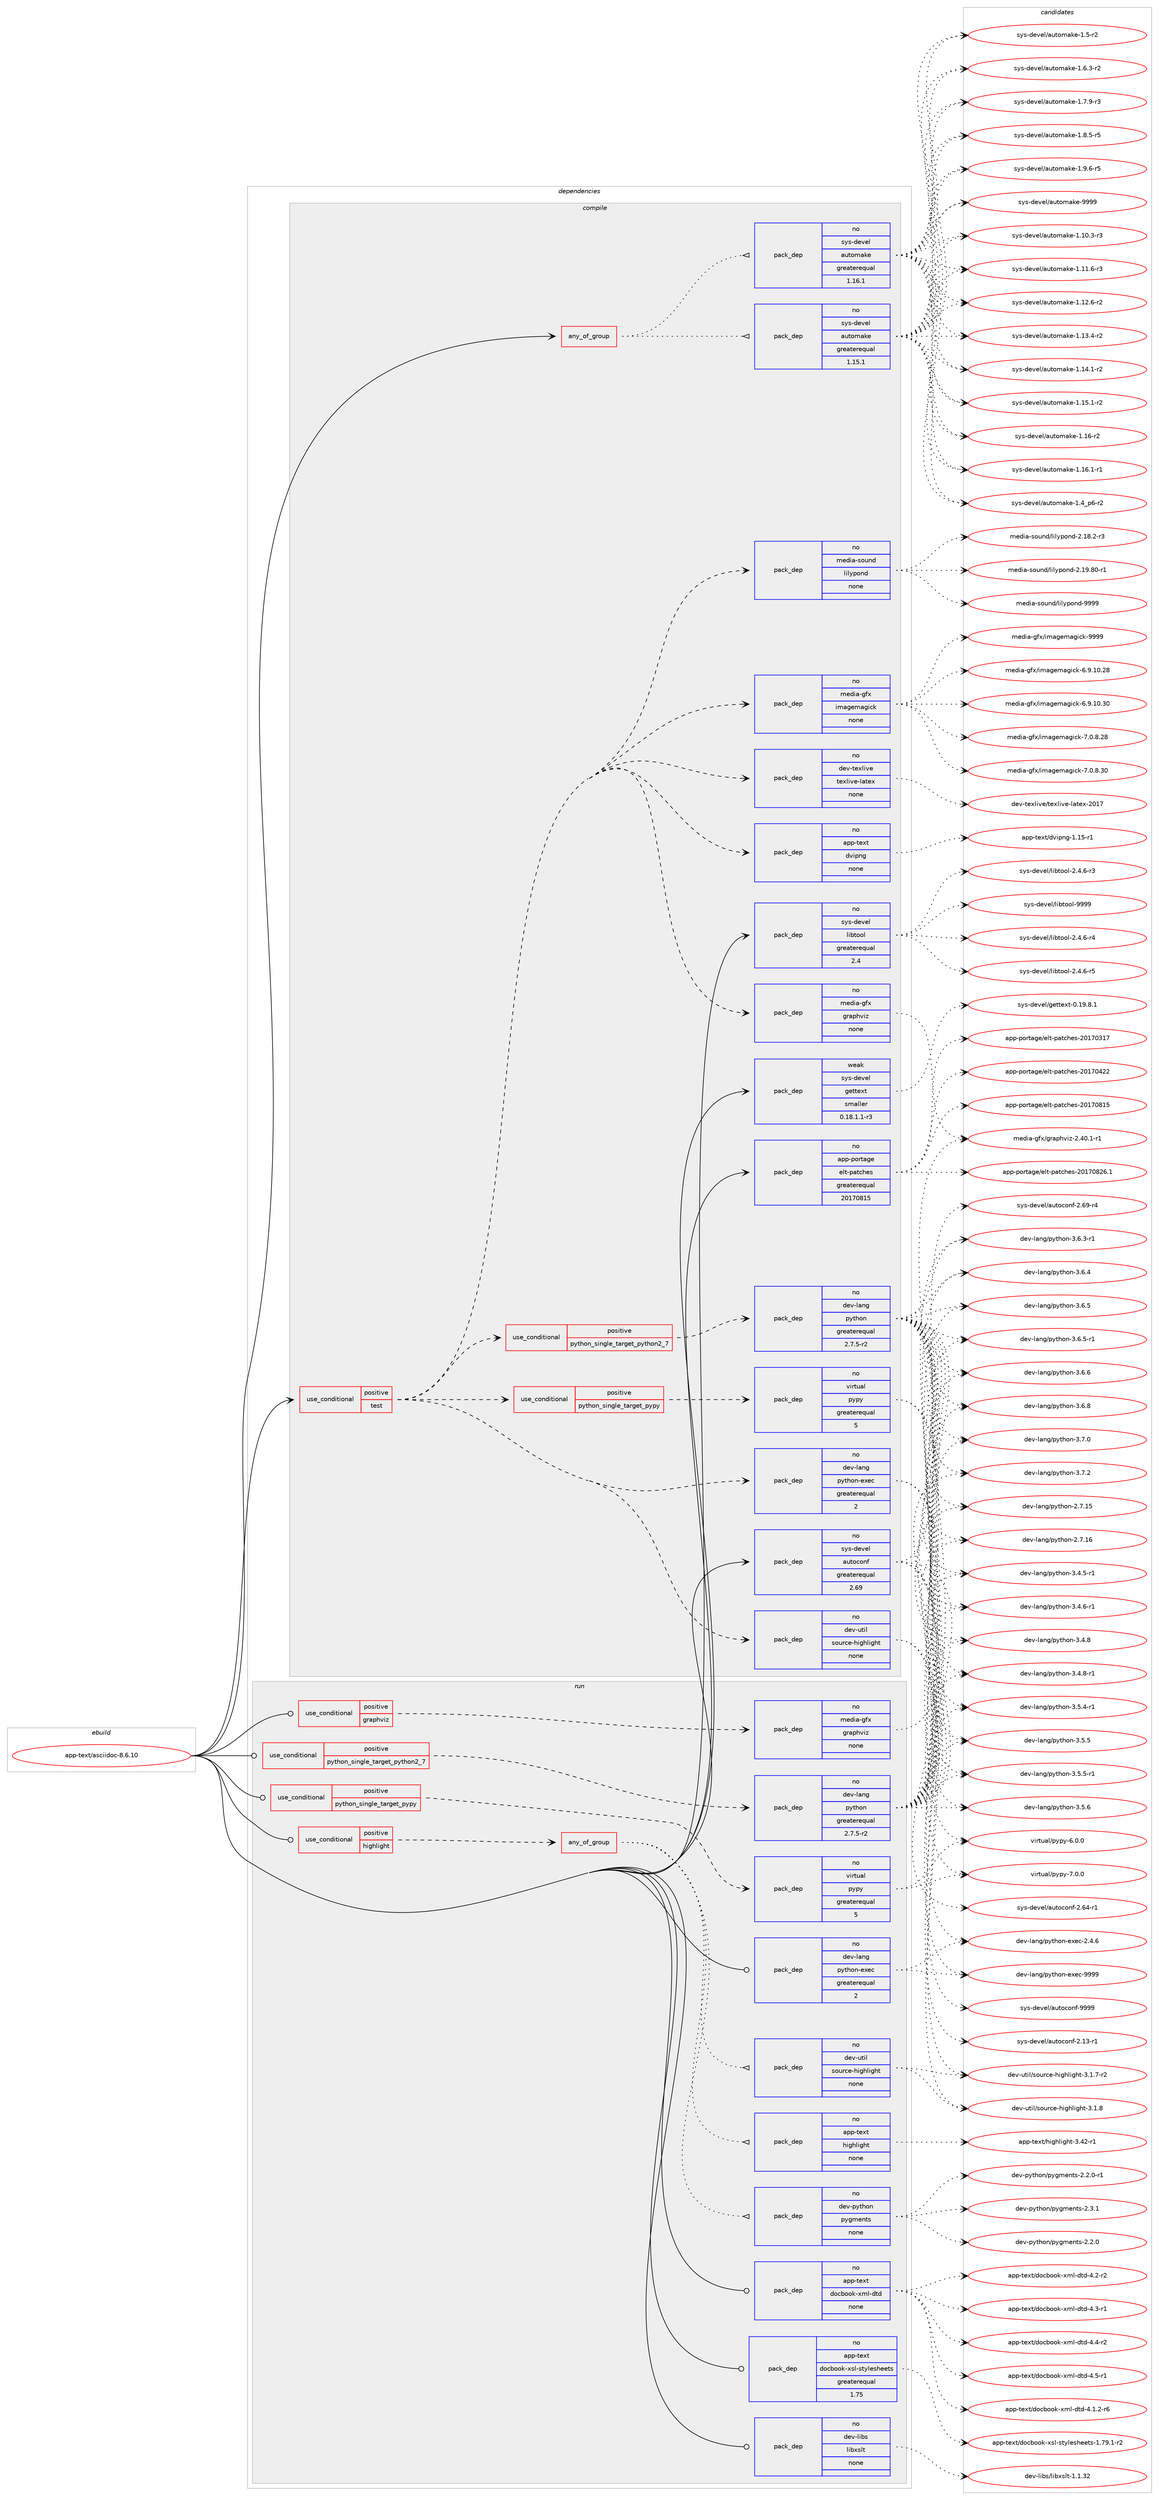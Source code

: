 digraph prolog {

# *************
# Graph options
# *************

newrank=true;
concentrate=true;
compound=true;
graph [rankdir=LR,fontname=Helvetica,fontsize=10,ranksep=1.5];#, ranksep=2.5, nodesep=0.2];
edge  [arrowhead=vee];
node  [fontname=Helvetica,fontsize=10];

# **********
# The ebuild
# **********

subgraph cluster_leftcol {
color=gray;
rank=same;
label=<<i>ebuild</i>>;
id [label="app-text/asciidoc-8.6.10", color=red, width=4, href="../app-text/asciidoc-8.6.10.svg"];
}

# ****************
# The dependencies
# ****************

subgraph cluster_midcol {
color=gray;
label=<<i>dependencies</i>>;
subgraph cluster_compile {
fillcolor="#eeeeee";
style=filled;
label=<<i>compile</i>>;
subgraph any19899 {
dependency1307759 [label=<<TABLE BORDER="0" CELLBORDER="1" CELLSPACING="0" CELLPADDING="4"><TR><TD CELLPADDING="10">any_of_group</TD></TR></TABLE>>, shape=none, color=red];subgraph pack931980 {
dependency1307760 [label=<<TABLE BORDER="0" CELLBORDER="1" CELLSPACING="0" CELLPADDING="4" WIDTH="220"><TR><TD ROWSPAN="6" CELLPADDING="30">pack_dep</TD></TR><TR><TD WIDTH="110">no</TD></TR><TR><TD>sys-devel</TD></TR><TR><TD>automake</TD></TR><TR><TD>greaterequal</TD></TR><TR><TD>1.16.1</TD></TR></TABLE>>, shape=none, color=blue];
}
dependency1307759:e -> dependency1307760:w [weight=20,style="dotted",arrowhead="oinv"];
subgraph pack931981 {
dependency1307761 [label=<<TABLE BORDER="0" CELLBORDER="1" CELLSPACING="0" CELLPADDING="4" WIDTH="220"><TR><TD ROWSPAN="6" CELLPADDING="30">pack_dep</TD></TR><TR><TD WIDTH="110">no</TD></TR><TR><TD>sys-devel</TD></TR><TR><TD>automake</TD></TR><TR><TD>greaterequal</TD></TR><TR><TD>1.15.1</TD></TR></TABLE>>, shape=none, color=blue];
}
dependency1307759:e -> dependency1307761:w [weight=20,style="dotted",arrowhead="oinv"];
}
id:e -> dependency1307759:w [weight=20,style="solid",arrowhead="vee"];
subgraph cond355334 {
dependency1307762 [label=<<TABLE BORDER="0" CELLBORDER="1" CELLSPACING="0" CELLPADDING="4"><TR><TD ROWSPAN="3" CELLPADDING="10">use_conditional</TD></TR><TR><TD>positive</TD></TR><TR><TD>test</TD></TR></TABLE>>, shape=none, color=red];
subgraph pack931982 {
dependency1307763 [label=<<TABLE BORDER="0" CELLBORDER="1" CELLSPACING="0" CELLPADDING="4" WIDTH="220"><TR><TD ROWSPAN="6" CELLPADDING="30">pack_dep</TD></TR><TR><TD WIDTH="110">no</TD></TR><TR><TD>app-text</TD></TR><TR><TD>dvipng</TD></TR><TR><TD>none</TD></TR><TR><TD></TD></TR></TABLE>>, shape=none, color=blue];
}
dependency1307762:e -> dependency1307763:w [weight=20,style="dashed",arrowhead="vee"];
subgraph pack931983 {
dependency1307764 [label=<<TABLE BORDER="0" CELLBORDER="1" CELLSPACING="0" CELLPADDING="4" WIDTH="220"><TR><TD ROWSPAN="6" CELLPADDING="30">pack_dep</TD></TR><TR><TD WIDTH="110">no</TD></TR><TR><TD>dev-texlive</TD></TR><TR><TD>texlive-latex</TD></TR><TR><TD>none</TD></TR><TR><TD></TD></TR></TABLE>>, shape=none, color=blue];
}
dependency1307762:e -> dependency1307764:w [weight=20,style="dashed",arrowhead="vee"];
subgraph pack931984 {
dependency1307765 [label=<<TABLE BORDER="0" CELLBORDER="1" CELLSPACING="0" CELLPADDING="4" WIDTH="220"><TR><TD ROWSPAN="6" CELLPADDING="30">pack_dep</TD></TR><TR><TD WIDTH="110">no</TD></TR><TR><TD>dev-util</TD></TR><TR><TD>source-highlight</TD></TR><TR><TD>none</TD></TR><TR><TD></TD></TR></TABLE>>, shape=none, color=blue];
}
dependency1307762:e -> dependency1307765:w [weight=20,style="dashed",arrowhead="vee"];
subgraph pack931985 {
dependency1307766 [label=<<TABLE BORDER="0" CELLBORDER="1" CELLSPACING="0" CELLPADDING="4" WIDTH="220"><TR><TD ROWSPAN="6" CELLPADDING="30">pack_dep</TD></TR><TR><TD WIDTH="110">no</TD></TR><TR><TD>media-gfx</TD></TR><TR><TD>graphviz</TD></TR><TR><TD>none</TD></TR><TR><TD></TD></TR></TABLE>>, shape=none, color=blue];
}
dependency1307762:e -> dependency1307766:w [weight=20,style="dashed",arrowhead="vee"];
subgraph pack931986 {
dependency1307767 [label=<<TABLE BORDER="0" CELLBORDER="1" CELLSPACING="0" CELLPADDING="4" WIDTH="220"><TR><TD ROWSPAN="6" CELLPADDING="30">pack_dep</TD></TR><TR><TD WIDTH="110">no</TD></TR><TR><TD>media-gfx</TD></TR><TR><TD>imagemagick</TD></TR><TR><TD>none</TD></TR><TR><TD></TD></TR></TABLE>>, shape=none, color=blue];
}
dependency1307762:e -> dependency1307767:w [weight=20,style="dashed",arrowhead="vee"];
subgraph pack931987 {
dependency1307768 [label=<<TABLE BORDER="0" CELLBORDER="1" CELLSPACING="0" CELLPADDING="4" WIDTH="220"><TR><TD ROWSPAN="6" CELLPADDING="30">pack_dep</TD></TR><TR><TD WIDTH="110">no</TD></TR><TR><TD>media-sound</TD></TR><TR><TD>lilypond</TD></TR><TR><TD>none</TD></TR><TR><TD></TD></TR></TABLE>>, shape=none, color=blue];
}
dependency1307762:e -> dependency1307768:w [weight=20,style="dashed",arrowhead="vee"];
subgraph cond355335 {
dependency1307769 [label=<<TABLE BORDER="0" CELLBORDER="1" CELLSPACING="0" CELLPADDING="4"><TR><TD ROWSPAN="3" CELLPADDING="10">use_conditional</TD></TR><TR><TD>positive</TD></TR><TR><TD>python_single_target_pypy</TD></TR></TABLE>>, shape=none, color=red];
subgraph pack931988 {
dependency1307770 [label=<<TABLE BORDER="0" CELLBORDER="1" CELLSPACING="0" CELLPADDING="4" WIDTH="220"><TR><TD ROWSPAN="6" CELLPADDING="30">pack_dep</TD></TR><TR><TD WIDTH="110">no</TD></TR><TR><TD>virtual</TD></TR><TR><TD>pypy</TD></TR><TR><TD>greaterequal</TD></TR><TR><TD>5</TD></TR></TABLE>>, shape=none, color=blue];
}
dependency1307769:e -> dependency1307770:w [weight=20,style="dashed",arrowhead="vee"];
}
dependency1307762:e -> dependency1307769:w [weight=20,style="dashed",arrowhead="vee"];
subgraph cond355336 {
dependency1307771 [label=<<TABLE BORDER="0" CELLBORDER="1" CELLSPACING="0" CELLPADDING="4"><TR><TD ROWSPAN="3" CELLPADDING="10">use_conditional</TD></TR><TR><TD>positive</TD></TR><TR><TD>python_single_target_python2_7</TD></TR></TABLE>>, shape=none, color=red];
subgraph pack931989 {
dependency1307772 [label=<<TABLE BORDER="0" CELLBORDER="1" CELLSPACING="0" CELLPADDING="4" WIDTH="220"><TR><TD ROWSPAN="6" CELLPADDING="30">pack_dep</TD></TR><TR><TD WIDTH="110">no</TD></TR><TR><TD>dev-lang</TD></TR><TR><TD>python</TD></TR><TR><TD>greaterequal</TD></TR><TR><TD>2.7.5-r2</TD></TR></TABLE>>, shape=none, color=blue];
}
dependency1307771:e -> dependency1307772:w [weight=20,style="dashed",arrowhead="vee"];
}
dependency1307762:e -> dependency1307771:w [weight=20,style="dashed",arrowhead="vee"];
subgraph pack931990 {
dependency1307773 [label=<<TABLE BORDER="0" CELLBORDER="1" CELLSPACING="0" CELLPADDING="4" WIDTH="220"><TR><TD ROWSPAN="6" CELLPADDING="30">pack_dep</TD></TR><TR><TD WIDTH="110">no</TD></TR><TR><TD>dev-lang</TD></TR><TR><TD>python-exec</TD></TR><TR><TD>greaterequal</TD></TR><TR><TD>2</TD></TR></TABLE>>, shape=none, color=blue];
}
dependency1307762:e -> dependency1307773:w [weight=20,style="dashed",arrowhead="vee"];
}
id:e -> dependency1307762:w [weight=20,style="solid",arrowhead="vee"];
subgraph pack931991 {
dependency1307774 [label=<<TABLE BORDER="0" CELLBORDER="1" CELLSPACING="0" CELLPADDING="4" WIDTH="220"><TR><TD ROWSPAN="6" CELLPADDING="30">pack_dep</TD></TR><TR><TD WIDTH="110">no</TD></TR><TR><TD>app-portage</TD></TR><TR><TD>elt-patches</TD></TR><TR><TD>greaterequal</TD></TR><TR><TD>20170815</TD></TR></TABLE>>, shape=none, color=blue];
}
id:e -> dependency1307774:w [weight=20,style="solid",arrowhead="vee"];
subgraph pack931992 {
dependency1307775 [label=<<TABLE BORDER="0" CELLBORDER="1" CELLSPACING="0" CELLPADDING="4" WIDTH="220"><TR><TD ROWSPAN="6" CELLPADDING="30">pack_dep</TD></TR><TR><TD WIDTH="110">no</TD></TR><TR><TD>sys-devel</TD></TR><TR><TD>autoconf</TD></TR><TR><TD>greaterequal</TD></TR><TR><TD>2.69</TD></TR></TABLE>>, shape=none, color=blue];
}
id:e -> dependency1307775:w [weight=20,style="solid",arrowhead="vee"];
subgraph pack931993 {
dependency1307776 [label=<<TABLE BORDER="0" CELLBORDER="1" CELLSPACING="0" CELLPADDING="4" WIDTH="220"><TR><TD ROWSPAN="6" CELLPADDING="30">pack_dep</TD></TR><TR><TD WIDTH="110">no</TD></TR><TR><TD>sys-devel</TD></TR><TR><TD>libtool</TD></TR><TR><TD>greaterequal</TD></TR><TR><TD>2.4</TD></TR></TABLE>>, shape=none, color=blue];
}
id:e -> dependency1307776:w [weight=20,style="solid",arrowhead="vee"];
subgraph pack931994 {
dependency1307777 [label=<<TABLE BORDER="0" CELLBORDER="1" CELLSPACING="0" CELLPADDING="4" WIDTH="220"><TR><TD ROWSPAN="6" CELLPADDING="30">pack_dep</TD></TR><TR><TD WIDTH="110">weak</TD></TR><TR><TD>sys-devel</TD></TR><TR><TD>gettext</TD></TR><TR><TD>smaller</TD></TR><TR><TD>0.18.1.1-r3</TD></TR></TABLE>>, shape=none, color=blue];
}
id:e -> dependency1307777:w [weight=20,style="solid",arrowhead="vee"];
}
subgraph cluster_compileandrun {
fillcolor="#eeeeee";
style=filled;
label=<<i>compile and run</i>>;
}
subgraph cluster_run {
fillcolor="#eeeeee";
style=filled;
label=<<i>run</i>>;
subgraph cond355337 {
dependency1307778 [label=<<TABLE BORDER="0" CELLBORDER="1" CELLSPACING="0" CELLPADDING="4"><TR><TD ROWSPAN="3" CELLPADDING="10">use_conditional</TD></TR><TR><TD>positive</TD></TR><TR><TD>graphviz</TD></TR></TABLE>>, shape=none, color=red];
subgraph pack931995 {
dependency1307779 [label=<<TABLE BORDER="0" CELLBORDER="1" CELLSPACING="0" CELLPADDING="4" WIDTH="220"><TR><TD ROWSPAN="6" CELLPADDING="30">pack_dep</TD></TR><TR><TD WIDTH="110">no</TD></TR><TR><TD>media-gfx</TD></TR><TR><TD>graphviz</TD></TR><TR><TD>none</TD></TR><TR><TD></TD></TR></TABLE>>, shape=none, color=blue];
}
dependency1307778:e -> dependency1307779:w [weight=20,style="dashed",arrowhead="vee"];
}
id:e -> dependency1307778:w [weight=20,style="solid",arrowhead="odot"];
subgraph cond355338 {
dependency1307780 [label=<<TABLE BORDER="0" CELLBORDER="1" CELLSPACING="0" CELLPADDING="4"><TR><TD ROWSPAN="3" CELLPADDING="10">use_conditional</TD></TR><TR><TD>positive</TD></TR><TR><TD>highlight</TD></TR></TABLE>>, shape=none, color=red];
subgraph any19900 {
dependency1307781 [label=<<TABLE BORDER="0" CELLBORDER="1" CELLSPACING="0" CELLPADDING="4"><TR><TD CELLPADDING="10">any_of_group</TD></TR></TABLE>>, shape=none, color=red];subgraph pack931996 {
dependency1307782 [label=<<TABLE BORDER="0" CELLBORDER="1" CELLSPACING="0" CELLPADDING="4" WIDTH="220"><TR><TD ROWSPAN="6" CELLPADDING="30">pack_dep</TD></TR><TR><TD WIDTH="110">no</TD></TR><TR><TD>dev-util</TD></TR><TR><TD>source-highlight</TD></TR><TR><TD>none</TD></TR><TR><TD></TD></TR></TABLE>>, shape=none, color=blue];
}
dependency1307781:e -> dependency1307782:w [weight=20,style="dotted",arrowhead="oinv"];
subgraph pack931997 {
dependency1307783 [label=<<TABLE BORDER="0" CELLBORDER="1" CELLSPACING="0" CELLPADDING="4" WIDTH="220"><TR><TD ROWSPAN="6" CELLPADDING="30">pack_dep</TD></TR><TR><TD WIDTH="110">no</TD></TR><TR><TD>dev-python</TD></TR><TR><TD>pygments</TD></TR><TR><TD>none</TD></TR><TR><TD></TD></TR></TABLE>>, shape=none, color=blue];
}
dependency1307781:e -> dependency1307783:w [weight=20,style="dotted",arrowhead="oinv"];
subgraph pack931998 {
dependency1307784 [label=<<TABLE BORDER="0" CELLBORDER="1" CELLSPACING="0" CELLPADDING="4" WIDTH="220"><TR><TD ROWSPAN="6" CELLPADDING="30">pack_dep</TD></TR><TR><TD WIDTH="110">no</TD></TR><TR><TD>app-text</TD></TR><TR><TD>highlight</TD></TR><TR><TD>none</TD></TR><TR><TD></TD></TR></TABLE>>, shape=none, color=blue];
}
dependency1307781:e -> dependency1307784:w [weight=20,style="dotted",arrowhead="oinv"];
}
dependency1307780:e -> dependency1307781:w [weight=20,style="dashed",arrowhead="vee"];
}
id:e -> dependency1307780:w [weight=20,style="solid",arrowhead="odot"];
subgraph cond355339 {
dependency1307785 [label=<<TABLE BORDER="0" CELLBORDER="1" CELLSPACING="0" CELLPADDING="4"><TR><TD ROWSPAN="3" CELLPADDING="10">use_conditional</TD></TR><TR><TD>positive</TD></TR><TR><TD>python_single_target_pypy</TD></TR></TABLE>>, shape=none, color=red];
subgraph pack931999 {
dependency1307786 [label=<<TABLE BORDER="0" CELLBORDER="1" CELLSPACING="0" CELLPADDING="4" WIDTH="220"><TR><TD ROWSPAN="6" CELLPADDING="30">pack_dep</TD></TR><TR><TD WIDTH="110">no</TD></TR><TR><TD>virtual</TD></TR><TR><TD>pypy</TD></TR><TR><TD>greaterequal</TD></TR><TR><TD>5</TD></TR></TABLE>>, shape=none, color=blue];
}
dependency1307785:e -> dependency1307786:w [weight=20,style="dashed",arrowhead="vee"];
}
id:e -> dependency1307785:w [weight=20,style="solid",arrowhead="odot"];
subgraph cond355340 {
dependency1307787 [label=<<TABLE BORDER="0" CELLBORDER="1" CELLSPACING="0" CELLPADDING="4"><TR><TD ROWSPAN="3" CELLPADDING="10">use_conditional</TD></TR><TR><TD>positive</TD></TR><TR><TD>python_single_target_python2_7</TD></TR></TABLE>>, shape=none, color=red];
subgraph pack932000 {
dependency1307788 [label=<<TABLE BORDER="0" CELLBORDER="1" CELLSPACING="0" CELLPADDING="4" WIDTH="220"><TR><TD ROWSPAN="6" CELLPADDING="30">pack_dep</TD></TR><TR><TD WIDTH="110">no</TD></TR><TR><TD>dev-lang</TD></TR><TR><TD>python</TD></TR><TR><TD>greaterequal</TD></TR><TR><TD>2.7.5-r2</TD></TR></TABLE>>, shape=none, color=blue];
}
dependency1307787:e -> dependency1307788:w [weight=20,style="dashed",arrowhead="vee"];
}
id:e -> dependency1307787:w [weight=20,style="solid",arrowhead="odot"];
subgraph pack932001 {
dependency1307789 [label=<<TABLE BORDER="0" CELLBORDER="1" CELLSPACING="0" CELLPADDING="4" WIDTH="220"><TR><TD ROWSPAN="6" CELLPADDING="30">pack_dep</TD></TR><TR><TD WIDTH="110">no</TD></TR><TR><TD>app-text</TD></TR><TR><TD>docbook-xml-dtd</TD></TR><TR><TD>none</TD></TR><TR><TD></TD></TR></TABLE>>, shape=none, color=blue];
}
id:e -> dependency1307789:w [weight=20,style="solid",arrowhead="odot"];
subgraph pack932002 {
dependency1307790 [label=<<TABLE BORDER="0" CELLBORDER="1" CELLSPACING="0" CELLPADDING="4" WIDTH="220"><TR><TD ROWSPAN="6" CELLPADDING="30">pack_dep</TD></TR><TR><TD WIDTH="110">no</TD></TR><TR><TD>app-text</TD></TR><TR><TD>docbook-xsl-stylesheets</TD></TR><TR><TD>greaterequal</TD></TR><TR><TD>1.75</TD></TR></TABLE>>, shape=none, color=blue];
}
id:e -> dependency1307790:w [weight=20,style="solid",arrowhead="odot"];
subgraph pack932003 {
dependency1307791 [label=<<TABLE BORDER="0" CELLBORDER="1" CELLSPACING="0" CELLPADDING="4" WIDTH="220"><TR><TD ROWSPAN="6" CELLPADDING="30">pack_dep</TD></TR><TR><TD WIDTH="110">no</TD></TR><TR><TD>dev-lang</TD></TR><TR><TD>python-exec</TD></TR><TR><TD>greaterequal</TD></TR><TR><TD>2</TD></TR></TABLE>>, shape=none, color=blue];
}
id:e -> dependency1307791:w [weight=20,style="solid",arrowhead="odot"];
subgraph pack932004 {
dependency1307792 [label=<<TABLE BORDER="0" CELLBORDER="1" CELLSPACING="0" CELLPADDING="4" WIDTH="220"><TR><TD ROWSPAN="6" CELLPADDING="30">pack_dep</TD></TR><TR><TD WIDTH="110">no</TD></TR><TR><TD>dev-libs</TD></TR><TR><TD>libxslt</TD></TR><TR><TD>none</TD></TR><TR><TD></TD></TR></TABLE>>, shape=none, color=blue];
}
id:e -> dependency1307792:w [weight=20,style="solid",arrowhead="odot"];
}
}

# **************
# The candidates
# **************

subgraph cluster_choices {
rank=same;
color=gray;
label=<<i>candidates</i>>;

subgraph choice931980 {
color=black;
nodesep=1;
choice11512111545100101118101108479711711611110997107101454946494846514511451 [label="sys-devel/automake-1.10.3-r3", color=red, width=4,href="../sys-devel/automake-1.10.3-r3.svg"];
choice11512111545100101118101108479711711611110997107101454946494946544511451 [label="sys-devel/automake-1.11.6-r3", color=red, width=4,href="../sys-devel/automake-1.11.6-r3.svg"];
choice11512111545100101118101108479711711611110997107101454946495046544511450 [label="sys-devel/automake-1.12.6-r2", color=red, width=4,href="../sys-devel/automake-1.12.6-r2.svg"];
choice11512111545100101118101108479711711611110997107101454946495146524511450 [label="sys-devel/automake-1.13.4-r2", color=red, width=4,href="../sys-devel/automake-1.13.4-r2.svg"];
choice11512111545100101118101108479711711611110997107101454946495246494511450 [label="sys-devel/automake-1.14.1-r2", color=red, width=4,href="../sys-devel/automake-1.14.1-r2.svg"];
choice11512111545100101118101108479711711611110997107101454946495346494511450 [label="sys-devel/automake-1.15.1-r2", color=red, width=4,href="../sys-devel/automake-1.15.1-r2.svg"];
choice1151211154510010111810110847971171161111099710710145494649544511450 [label="sys-devel/automake-1.16-r2", color=red, width=4,href="../sys-devel/automake-1.16-r2.svg"];
choice11512111545100101118101108479711711611110997107101454946495446494511449 [label="sys-devel/automake-1.16.1-r1", color=red, width=4,href="../sys-devel/automake-1.16.1-r1.svg"];
choice115121115451001011181011084797117116111109971071014549465295112544511450 [label="sys-devel/automake-1.4_p6-r2", color=red, width=4,href="../sys-devel/automake-1.4_p6-r2.svg"];
choice11512111545100101118101108479711711611110997107101454946534511450 [label="sys-devel/automake-1.5-r2", color=red, width=4,href="../sys-devel/automake-1.5-r2.svg"];
choice115121115451001011181011084797117116111109971071014549465446514511450 [label="sys-devel/automake-1.6.3-r2", color=red, width=4,href="../sys-devel/automake-1.6.3-r2.svg"];
choice115121115451001011181011084797117116111109971071014549465546574511451 [label="sys-devel/automake-1.7.9-r3", color=red, width=4,href="../sys-devel/automake-1.7.9-r3.svg"];
choice115121115451001011181011084797117116111109971071014549465646534511453 [label="sys-devel/automake-1.8.5-r5", color=red, width=4,href="../sys-devel/automake-1.8.5-r5.svg"];
choice115121115451001011181011084797117116111109971071014549465746544511453 [label="sys-devel/automake-1.9.6-r5", color=red, width=4,href="../sys-devel/automake-1.9.6-r5.svg"];
choice115121115451001011181011084797117116111109971071014557575757 [label="sys-devel/automake-9999", color=red, width=4,href="../sys-devel/automake-9999.svg"];
dependency1307760:e -> choice11512111545100101118101108479711711611110997107101454946494846514511451:w [style=dotted,weight="100"];
dependency1307760:e -> choice11512111545100101118101108479711711611110997107101454946494946544511451:w [style=dotted,weight="100"];
dependency1307760:e -> choice11512111545100101118101108479711711611110997107101454946495046544511450:w [style=dotted,weight="100"];
dependency1307760:e -> choice11512111545100101118101108479711711611110997107101454946495146524511450:w [style=dotted,weight="100"];
dependency1307760:e -> choice11512111545100101118101108479711711611110997107101454946495246494511450:w [style=dotted,weight="100"];
dependency1307760:e -> choice11512111545100101118101108479711711611110997107101454946495346494511450:w [style=dotted,weight="100"];
dependency1307760:e -> choice1151211154510010111810110847971171161111099710710145494649544511450:w [style=dotted,weight="100"];
dependency1307760:e -> choice11512111545100101118101108479711711611110997107101454946495446494511449:w [style=dotted,weight="100"];
dependency1307760:e -> choice115121115451001011181011084797117116111109971071014549465295112544511450:w [style=dotted,weight="100"];
dependency1307760:e -> choice11512111545100101118101108479711711611110997107101454946534511450:w [style=dotted,weight="100"];
dependency1307760:e -> choice115121115451001011181011084797117116111109971071014549465446514511450:w [style=dotted,weight="100"];
dependency1307760:e -> choice115121115451001011181011084797117116111109971071014549465546574511451:w [style=dotted,weight="100"];
dependency1307760:e -> choice115121115451001011181011084797117116111109971071014549465646534511453:w [style=dotted,weight="100"];
dependency1307760:e -> choice115121115451001011181011084797117116111109971071014549465746544511453:w [style=dotted,weight="100"];
dependency1307760:e -> choice115121115451001011181011084797117116111109971071014557575757:w [style=dotted,weight="100"];
}
subgraph choice931981 {
color=black;
nodesep=1;
choice11512111545100101118101108479711711611110997107101454946494846514511451 [label="sys-devel/automake-1.10.3-r3", color=red, width=4,href="../sys-devel/automake-1.10.3-r3.svg"];
choice11512111545100101118101108479711711611110997107101454946494946544511451 [label="sys-devel/automake-1.11.6-r3", color=red, width=4,href="../sys-devel/automake-1.11.6-r3.svg"];
choice11512111545100101118101108479711711611110997107101454946495046544511450 [label="sys-devel/automake-1.12.6-r2", color=red, width=4,href="../sys-devel/automake-1.12.6-r2.svg"];
choice11512111545100101118101108479711711611110997107101454946495146524511450 [label="sys-devel/automake-1.13.4-r2", color=red, width=4,href="../sys-devel/automake-1.13.4-r2.svg"];
choice11512111545100101118101108479711711611110997107101454946495246494511450 [label="sys-devel/automake-1.14.1-r2", color=red, width=4,href="../sys-devel/automake-1.14.1-r2.svg"];
choice11512111545100101118101108479711711611110997107101454946495346494511450 [label="sys-devel/automake-1.15.1-r2", color=red, width=4,href="../sys-devel/automake-1.15.1-r2.svg"];
choice1151211154510010111810110847971171161111099710710145494649544511450 [label="sys-devel/automake-1.16-r2", color=red, width=4,href="../sys-devel/automake-1.16-r2.svg"];
choice11512111545100101118101108479711711611110997107101454946495446494511449 [label="sys-devel/automake-1.16.1-r1", color=red, width=4,href="../sys-devel/automake-1.16.1-r1.svg"];
choice115121115451001011181011084797117116111109971071014549465295112544511450 [label="sys-devel/automake-1.4_p6-r2", color=red, width=4,href="../sys-devel/automake-1.4_p6-r2.svg"];
choice11512111545100101118101108479711711611110997107101454946534511450 [label="sys-devel/automake-1.5-r2", color=red, width=4,href="../sys-devel/automake-1.5-r2.svg"];
choice115121115451001011181011084797117116111109971071014549465446514511450 [label="sys-devel/automake-1.6.3-r2", color=red, width=4,href="../sys-devel/automake-1.6.3-r2.svg"];
choice115121115451001011181011084797117116111109971071014549465546574511451 [label="sys-devel/automake-1.7.9-r3", color=red, width=4,href="../sys-devel/automake-1.7.9-r3.svg"];
choice115121115451001011181011084797117116111109971071014549465646534511453 [label="sys-devel/automake-1.8.5-r5", color=red, width=4,href="../sys-devel/automake-1.8.5-r5.svg"];
choice115121115451001011181011084797117116111109971071014549465746544511453 [label="sys-devel/automake-1.9.6-r5", color=red, width=4,href="../sys-devel/automake-1.9.6-r5.svg"];
choice115121115451001011181011084797117116111109971071014557575757 [label="sys-devel/automake-9999", color=red, width=4,href="../sys-devel/automake-9999.svg"];
dependency1307761:e -> choice11512111545100101118101108479711711611110997107101454946494846514511451:w [style=dotted,weight="100"];
dependency1307761:e -> choice11512111545100101118101108479711711611110997107101454946494946544511451:w [style=dotted,weight="100"];
dependency1307761:e -> choice11512111545100101118101108479711711611110997107101454946495046544511450:w [style=dotted,weight="100"];
dependency1307761:e -> choice11512111545100101118101108479711711611110997107101454946495146524511450:w [style=dotted,weight="100"];
dependency1307761:e -> choice11512111545100101118101108479711711611110997107101454946495246494511450:w [style=dotted,weight="100"];
dependency1307761:e -> choice11512111545100101118101108479711711611110997107101454946495346494511450:w [style=dotted,weight="100"];
dependency1307761:e -> choice1151211154510010111810110847971171161111099710710145494649544511450:w [style=dotted,weight="100"];
dependency1307761:e -> choice11512111545100101118101108479711711611110997107101454946495446494511449:w [style=dotted,weight="100"];
dependency1307761:e -> choice115121115451001011181011084797117116111109971071014549465295112544511450:w [style=dotted,weight="100"];
dependency1307761:e -> choice11512111545100101118101108479711711611110997107101454946534511450:w [style=dotted,weight="100"];
dependency1307761:e -> choice115121115451001011181011084797117116111109971071014549465446514511450:w [style=dotted,weight="100"];
dependency1307761:e -> choice115121115451001011181011084797117116111109971071014549465546574511451:w [style=dotted,weight="100"];
dependency1307761:e -> choice115121115451001011181011084797117116111109971071014549465646534511453:w [style=dotted,weight="100"];
dependency1307761:e -> choice115121115451001011181011084797117116111109971071014549465746544511453:w [style=dotted,weight="100"];
dependency1307761:e -> choice115121115451001011181011084797117116111109971071014557575757:w [style=dotted,weight="100"];
}
subgraph choice931982 {
color=black;
nodesep=1;
choice97112112451161011201164710011810511211010345494649534511449 [label="app-text/dvipng-1.15-r1", color=red, width=4,href="../app-text/dvipng-1.15-r1.svg"];
dependency1307763:e -> choice97112112451161011201164710011810511211010345494649534511449:w [style=dotted,weight="100"];
}
subgraph choice931983 {
color=black;
nodesep=1;
choice100101118451161011201081051181014711610112010810511810145108971161011204550484955 [label="dev-texlive/texlive-latex-2017", color=red, width=4,href="../dev-texlive/texlive-latex-2017.svg"];
dependency1307764:e -> choice100101118451161011201081051181014711610112010810511810145108971161011204550484955:w [style=dotted,weight="100"];
}
subgraph choice931984 {
color=black;
nodesep=1;
choice100101118451171161051084711511111711499101451041051031041081051031041164551464946554511450 [label="dev-util/source-highlight-3.1.7-r2", color=red, width=4,href="../dev-util/source-highlight-3.1.7-r2.svg"];
choice10010111845117116105108471151111171149910145104105103104108105103104116455146494656 [label="dev-util/source-highlight-3.1.8", color=red, width=4,href="../dev-util/source-highlight-3.1.8.svg"];
dependency1307765:e -> choice100101118451171161051084711511111711499101451041051031041081051031041164551464946554511450:w [style=dotted,weight="100"];
dependency1307765:e -> choice10010111845117116105108471151111171149910145104105103104108105103104116455146494656:w [style=dotted,weight="100"];
}
subgraph choice931985 {
color=black;
nodesep=1;
choice10910110010597451031021204710311497112104118105122455046524846494511449 [label="media-gfx/graphviz-2.40.1-r1", color=red, width=4,href="../media-gfx/graphviz-2.40.1-r1.svg"];
dependency1307766:e -> choice10910110010597451031021204710311497112104118105122455046524846494511449:w [style=dotted,weight="100"];
}
subgraph choice931986 {
color=black;
nodesep=1;
choice10910110010597451031021204710510997103101109971031059910745544657464948465056 [label="media-gfx/imagemagick-6.9.10.28", color=red, width=4,href="../media-gfx/imagemagick-6.9.10.28.svg"];
choice10910110010597451031021204710510997103101109971031059910745544657464948465148 [label="media-gfx/imagemagick-6.9.10.30", color=red, width=4,href="../media-gfx/imagemagick-6.9.10.30.svg"];
choice109101100105974510310212047105109971031011099710310599107455546484656465056 [label="media-gfx/imagemagick-7.0.8.28", color=red, width=4,href="../media-gfx/imagemagick-7.0.8.28.svg"];
choice109101100105974510310212047105109971031011099710310599107455546484656465148 [label="media-gfx/imagemagick-7.0.8.30", color=red, width=4,href="../media-gfx/imagemagick-7.0.8.30.svg"];
choice1091011001059745103102120471051099710310110997103105991074557575757 [label="media-gfx/imagemagick-9999", color=red, width=4,href="../media-gfx/imagemagick-9999.svg"];
dependency1307767:e -> choice10910110010597451031021204710510997103101109971031059910745544657464948465056:w [style=dotted,weight="100"];
dependency1307767:e -> choice10910110010597451031021204710510997103101109971031059910745544657464948465148:w [style=dotted,weight="100"];
dependency1307767:e -> choice109101100105974510310212047105109971031011099710310599107455546484656465056:w [style=dotted,weight="100"];
dependency1307767:e -> choice109101100105974510310212047105109971031011099710310599107455546484656465148:w [style=dotted,weight="100"];
dependency1307767:e -> choice1091011001059745103102120471051099710310110997103105991074557575757:w [style=dotted,weight="100"];
}
subgraph choice931987 {
color=black;
nodesep=1;
choice109101100105974511511111711010047108105108121112111110100455046495646504511451 [label="media-sound/lilypond-2.18.2-r3", color=red, width=4,href="../media-sound/lilypond-2.18.2-r3.svg"];
choice10910110010597451151111171101004710810510812111211111010045504649574656484511449 [label="media-sound/lilypond-2.19.80-r1", color=red, width=4,href="../media-sound/lilypond-2.19.80-r1.svg"];
choice1091011001059745115111117110100471081051081211121111101004557575757 [label="media-sound/lilypond-9999", color=red, width=4,href="../media-sound/lilypond-9999.svg"];
dependency1307768:e -> choice109101100105974511511111711010047108105108121112111110100455046495646504511451:w [style=dotted,weight="100"];
dependency1307768:e -> choice10910110010597451151111171101004710810510812111211111010045504649574656484511449:w [style=dotted,weight="100"];
dependency1307768:e -> choice1091011001059745115111117110100471081051081211121111101004557575757:w [style=dotted,weight="100"];
}
subgraph choice931988 {
color=black;
nodesep=1;
choice1181051141161179710847112121112121455446484648 [label="virtual/pypy-6.0.0", color=red, width=4,href="../virtual/pypy-6.0.0.svg"];
choice1181051141161179710847112121112121455546484648 [label="virtual/pypy-7.0.0", color=red, width=4,href="../virtual/pypy-7.0.0.svg"];
dependency1307770:e -> choice1181051141161179710847112121112121455446484648:w [style=dotted,weight="100"];
dependency1307770:e -> choice1181051141161179710847112121112121455546484648:w [style=dotted,weight="100"];
}
subgraph choice931989 {
color=black;
nodesep=1;
choice10010111845108971101034711212111610411111045504655464953 [label="dev-lang/python-2.7.15", color=red, width=4,href="../dev-lang/python-2.7.15.svg"];
choice10010111845108971101034711212111610411111045504655464954 [label="dev-lang/python-2.7.16", color=red, width=4,href="../dev-lang/python-2.7.16.svg"];
choice1001011184510897110103471121211161041111104551465246534511449 [label="dev-lang/python-3.4.5-r1", color=red, width=4,href="../dev-lang/python-3.4.5-r1.svg"];
choice1001011184510897110103471121211161041111104551465246544511449 [label="dev-lang/python-3.4.6-r1", color=red, width=4,href="../dev-lang/python-3.4.6-r1.svg"];
choice100101118451089711010347112121116104111110455146524656 [label="dev-lang/python-3.4.8", color=red, width=4,href="../dev-lang/python-3.4.8.svg"];
choice1001011184510897110103471121211161041111104551465246564511449 [label="dev-lang/python-3.4.8-r1", color=red, width=4,href="../dev-lang/python-3.4.8-r1.svg"];
choice1001011184510897110103471121211161041111104551465346524511449 [label="dev-lang/python-3.5.4-r1", color=red, width=4,href="../dev-lang/python-3.5.4-r1.svg"];
choice100101118451089711010347112121116104111110455146534653 [label="dev-lang/python-3.5.5", color=red, width=4,href="../dev-lang/python-3.5.5.svg"];
choice1001011184510897110103471121211161041111104551465346534511449 [label="dev-lang/python-3.5.5-r1", color=red, width=4,href="../dev-lang/python-3.5.5-r1.svg"];
choice100101118451089711010347112121116104111110455146534654 [label="dev-lang/python-3.5.6", color=red, width=4,href="../dev-lang/python-3.5.6.svg"];
choice1001011184510897110103471121211161041111104551465446514511449 [label="dev-lang/python-3.6.3-r1", color=red, width=4,href="../dev-lang/python-3.6.3-r1.svg"];
choice100101118451089711010347112121116104111110455146544652 [label="dev-lang/python-3.6.4", color=red, width=4,href="../dev-lang/python-3.6.4.svg"];
choice100101118451089711010347112121116104111110455146544653 [label="dev-lang/python-3.6.5", color=red, width=4,href="../dev-lang/python-3.6.5.svg"];
choice1001011184510897110103471121211161041111104551465446534511449 [label="dev-lang/python-3.6.5-r1", color=red, width=4,href="../dev-lang/python-3.6.5-r1.svg"];
choice100101118451089711010347112121116104111110455146544654 [label="dev-lang/python-3.6.6", color=red, width=4,href="../dev-lang/python-3.6.6.svg"];
choice100101118451089711010347112121116104111110455146544656 [label="dev-lang/python-3.6.8", color=red, width=4,href="../dev-lang/python-3.6.8.svg"];
choice100101118451089711010347112121116104111110455146554648 [label="dev-lang/python-3.7.0", color=red, width=4,href="../dev-lang/python-3.7.0.svg"];
choice100101118451089711010347112121116104111110455146554650 [label="dev-lang/python-3.7.2", color=red, width=4,href="../dev-lang/python-3.7.2.svg"];
dependency1307772:e -> choice10010111845108971101034711212111610411111045504655464953:w [style=dotted,weight="100"];
dependency1307772:e -> choice10010111845108971101034711212111610411111045504655464954:w [style=dotted,weight="100"];
dependency1307772:e -> choice1001011184510897110103471121211161041111104551465246534511449:w [style=dotted,weight="100"];
dependency1307772:e -> choice1001011184510897110103471121211161041111104551465246544511449:w [style=dotted,weight="100"];
dependency1307772:e -> choice100101118451089711010347112121116104111110455146524656:w [style=dotted,weight="100"];
dependency1307772:e -> choice1001011184510897110103471121211161041111104551465246564511449:w [style=dotted,weight="100"];
dependency1307772:e -> choice1001011184510897110103471121211161041111104551465346524511449:w [style=dotted,weight="100"];
dependency1307772:e -> choice100101118451089711010347112121116104111110455146534653:w [style=dotted,weight="100"];
dependency1307772:e -> choice1001011184510897110103471121211161041111104551465346534511449:w [style=dotted,weight="100"];
dependency1307772:e -> choice100101118451089711010347112121116104111110455146534654:w [style=dotted,weight="100"];
dependency1307772:e -> choice1001011184510897110103471121211161041111104551465446514511449:w [style=dotted,weight="100"];
dependency1307772:e -> choice100101118451089711010347112121116104111110455146544652:w [style=dotted,weight="100"];
dependency1307772:e -> choice100101118451089711010347112121116104111110455146544653:w [style=dotted,weight="100"];
dependency1307772:e -> choice1001011184510897110103471121211161041111104551465446534511449:w [style=dotted,weight="100"];
dependency1307772:e -> choice100101118451089711010347112121116104111110455146544654:w [style=dotted,weight="100"];
dependency1307772:e -> choice100101118451089711010347112121116104111110455146544656:w [style=dotted,weight="100"];
dependency1307772:e -> choice100101118451089711010347112121116104111110455146554648:w [style=dotted,weight="100"];
dependency1307772:e -> choice100101118451089711010347112121116104111110455146554650:w [style=dotted,weight="100"];
}
subgraph choice931990 {
color=black;
nodesep=1;
choice1001011184510897110103471121211161041111104510112010199455046524654 [label="dev-lang/python-exec-2.4.6", color=red, width=4,href="../dev-lang/python-exec-2.4.6.svg"];
choice10010111845108971101034711212111610411111045101120101994557575757 [label="dev-lang/python-exec-9999", color=red, width=4,href="../dev-lang/python-exec-9999.svg"];
dependency1307773:e -> choice1001011184510897110103471121211161041111104510112010199455046524654:w [style=dotted,weight="100"];
dependency1307773:e -> choice10010111845108971101034711212111610411111045101120101994557575757:w [style=dotted,weight="100"];
}
subgraph choice931991 {
color=black;
nodesep=1;
choice97112112451121111141169710310147101108116451129711699104101115455048495548514955 [label="app-portage/elt-patches-20170317", color=red, width=4,href="../app-portage/elt-patches-20170317.svg"];
choice97112112451121111141169710310147101108116451129711699104101115455048495548525050 [label="app-portage/elt-patches-20170422", color=red, width=4,href="../app-portage/elt-patches-20170422.svg"];
choice97112112451121111141169710310147101108116451129711699104101115455048495548564953 [label="app-portage/elt-patches-20170815", color=red, width=4,href="../app-portage/elt-patches-20170815.svg"];
choice971121124511211111411697103101471011081164511297116991041011154550484955485650544649 [label="app-portage/elt-patches-20170826.1", color=red, width=4,href="../app-portage/elt-patches-20170826.1.svg"];
dependency1307774:e -> choice97112112451121111141169710310147101108116451129711699104101115455048495548514955:w [style=dotted,weight="100"];
dependency1307774:e -> choice97112112451121111141169710310147101108116451129711699104101115455048495548525050:w [style=dotted,weight="100"];
dependency1307774:e -> choice97112112451121111141169710310147101108116451129711699104101115455048495548564953:w [style=dotted,weight="100"];
dependency1307774:e -> choice971121124511211111411697103101471011081164511297116991041011154550484955485650544649:w [style=dotted,weight="100"];
}
subgraph choice931992 {
color=black;
nodesep=1;
choice1151211154510010111810110847971171161119911111010245504649514511449 [label="sys-devel/autoconf-2.13-r1", color=red, width=4,href="../sys-devel/autoconf-2.13-r1.svg"];
choice1151211154510010111810110847971171161119911111010245504654524511449 [label="sys-devel/autoconf-2.64-r1", color=red, width=4,href="../sys-devel/autoconf-2.64-r1.svg"];
choice1151211154510010111810110847971171161119911111010245504654574511452 [label="sys-devel/autoconf-2.69-r4", color=red, width=4,href="../sys-devel/autoconf-2.69-r4.svg"];
choice115121115451001011181011084797117116111991111101024557575757 [label="sys-devel/autoconf-9999", color=red, width=4,href="../sys-devel/autoconf-9999.svg"];
dependency1307775:e -> choice1151211154510010111810110847971171161119911111010245504649514511449:w [style=dotted,weight="100"];
dependency1307775:e -> choice1151211154510010111810110847971171161119911111010245504654524511449:w [style=dotted,weight="100"];
dependency1307775:e -> choice1151211154510010111810110847971171161119911111010245504654574511452:w [style=dotted,weight="100"];
dependency1307775:e -> choice115121115451001011181011084797117116111991111101024557575757:w [style=dotted,weight="100"];
}
subgraph choice931993 {
color=black;
nodesep=1;
choice1151211154510010111810110847108105981161111111084550465246544511451 [label="sys-devel/libtool-2.4.6-r3", color=red, width=4,href="../sys-devel/libtool-2.4.6-r3.svg"];
choice1151211154510010111810110847108105981161111111084550465246544511452 [label="sys-devel/libtool-2.4.6-r4", color=red, width=4,href="../sys-devel/libtool-2.4.6-r4.svg"];
choice1151211154510010111810110847108105981161111111084550465246544511453 [label="sys-devel/libtool-2.4.6-r5", color=red, width=4,href="../sys-devel/libtool-2.4.6-r5.svg"];
choice1151211154510010111810110847108105981161111111084557575757 [label="sys-devel/libtool-9999", color=red, width=4,href="../sys-devel/libtool-9999.svg"];
dependency1307776:e -> choice1151211154510010111810110847108105981161111111084550465246544511451:w [style=dotted,weight="100"];
dependency1307776:e -> choice1151211154510010111810110847108105981161111111084550465246544511452:w [style=dotted,weight="100"];
dependency1307776:e -> choice1151211154510010111810110847108105981161111111084550465246544511453:w [style=dotted,weight="100"];
dependency1307776:e -> choice1151211154510010111810110847108105981161111111084557575757:w [style=dotted,weight="100"];
}
subgraph choice931994 {
color=black;
nodesep=1;
choice1151211154510010111810110847103101116116101120116454846495746564649 [label="sys-devel/gettext-0.19.8.1", color=red, width=4,href="../sys-devel/gettext-0.19.8.1.svg"];
dependency1307777:e -> choice1151211154510010111810110847103101116116101120116454846495746564649:w [style=dotted,weight="100"];
}
subgraph choice931995 {
color=black;
nodesep=1;
choice10910110010597451031021204710311497112104118105122455046524846494511449 [label="media-gfx/graphviz-2.40.1-r1", color=red, width=4,href="../media-gfx/graphviz-2.40.1-r1.svg"];
dependency1307779:e -> choice10910110010597451031021204710311497112104118105122455046524846494511449:w [style=dotted,weight="100"];
}
subgraph choice931996 {
color=black;
nodesep=1;
choice100101118451171161051084711511111711499101451041051031041081051031041164551464946554511450 [label="dev-util/source-highlight-3.1.7-r2", color=red, width=4,href="../dev-util/source-highlight-3.1.7-r2.svg"];
choice10010111845117116105108471151111171149910145104105103104108105103104116455146494656 [label="dev-util/source-highlight-3.1.8", color=red, width=4,href="../dev-util/source-highlight-3.1.8.svg"];
dependency1307782:e -> choice100101118451171161051084711511111711499101451041051031041081051031041164551464946554511450:w [style=dotted,weight="100"];
dependency1307782:e -> choice10010111845117116105108471151111171149910145104105103104108105103104116455146494656:w [style=dotted,weight="100"];
}
subgraph choice931997 {
color=black;
nodesep=1;
choice1001011184511212111610411111047112121103109101110116115455046504648 [label="dev-python/pygments-2.2.0", color=red, width=4,href="../dev-python/pygments-2.2.0.svg"];
choice10010111845112121116104111110471121211031091011101161154550465046484511449 [label="dev-python/pygments-2.2.0-r1", color=red, width=4,href="../dev-python/pygments-2.2.0-r1.svg"];
choice1001011184511212111610411111047112121103109101110116115455046514649 [label="dev-python/pygments-2.3.1", color=red, width=4,href="../dev-python/pygments-2.3.1.svg"];
dependency1307783:e -> choice1001011184511212111610411111047112121103109101110116115455046504648:w [style=dotted,weight="100"];
dependency1307783:e -> choice10010111845112121116104111110471121211031091011101161154550465046484511449:w [style=dotted,weight="100"];
dependency1307783:e -> choice1001011184511212111610411111047112121103109101110116115455046514649:w [style=dotted,weight="100"];
}
subgraph choice931998 {
color=black;
nodesep=1;
choice97112112451161011201164710410510310410810510310411645514652504511449 [label="app-text/highlight-3.42-r1", color=red, width=4,href="../app-text/highlight-3.42-r1.svg"];
dependency1307784:e -> choice97112112451161011201164710410510310410810510310411645514652504511449:w [style=dotted,weight="100"];
}
subgraph choice931999 {
color=black;
nodesep=1;
choice1181051141161179710847112121112121455446484648 [label="virtual/pypy-6.0.0", color=red, width=4,href="../virtual/pypy-6.0.0.svg"];
choice1181051141161179710847112121112121455546484648 [label="virtual/pypy-7.0.0", color=red, width=4,href="../virtual/pypy-7.0.0.svg"];
dependency1307786:e -> choice1181051141161179710847112121112121455446484648:w [style=dotted,weight="100"];
dependency1307786:e -> choice1181051141161179710847112121112121455546484648:w [style=dotted,weight="100"];
}
subgraph choice932000 {
color=black;
nodesep=1;
choice10010111845108971101034711212111610411111045504655464953 [label="dev-lang/python-2.7.15", color=red, width=4,href="../dev-lang/python-2.7.15.svg"];
choice10010111845108971101034711212111610411111045504655464954 [label="dev-lang/python-2.7.16", color=red, width=4,href="../dev-lang/python-2.7.16.svg"];
choice1001011184510897110103471121211161041111104551465246534511449 [label="dev-lang/python-3.4.5-r1", color=red, width=4,href="../dev-lang/python-3.4.5-r1.svg"];
choice1001011184510897110103471121211161041111104551465246544511449 [label="dev-lang/python-3.4.6-r1", color=red, width=4,href="../dev-lang/python-3.4.6-r1.svg"];
choice100101118451089711010347112121116104111110455146524656 [label="dev-lang/python-3.4.8", color=red, width=4,href="../dev-lang/python-3.4.8.svg"];
choice1001011184510897110103471121211161041111104551465246564511449 [label="dev-lang/python-3.4.8-r1", color=red, width=4,href="../dev-lang/python-3.4.8-r1.svg"];
choice1001011184510897110103471121211161041111104551465346524511449 [label="dev-lang/python-3.5.4-r1", color=red, width=4,href="../dev-lang/python-3.5.4-r1.svg"];
choice100101118451089711010347112121116104111110455146534653 [label="dev-lang/python-3.5.5", color=red, width=4,href="../dev-lang/python-3.5.5.svg"];
choice1001011184510897110103471121211161041111104551465346534511449 [label="dev-lang/python-3.5.5-r1", color=red, width=4,href="../dev-lang/python-3.5.5-r1.svg"];
choice100101118451089711010347112121116104111110455146534654 [label="dev-lang/python-3.5.6", color=red, width=4,href="../dev-lang/python-3.5.6.svg"];
choice1001011184510897110103471121211161041111104551465446514511449 [label="dev-lang/python-3.6.3-r1", color=red, width=4,href="../dev-lang/python-3.6.3-r1.svg"];
choice100101118451089711010347112121116104111110455146544652 [label="dev-lang/python-3.6.4", color=red, width=4,href="../dev-lang/python-3.6.4.svg"];
choice100101118451089711010347112121116104111110455146544653 [label="dev-lang/python-3.6.5", color=red, width=4,href="../dev-lang/python-3.6.5.svg"];
choice1001011184510897110103471121211161041111104551465446534511449 [label="dev-lang/python-3.6.5-r1", color=red, width=4,href="../dev-lang/python-3.6.5-r1.svg"];
choice100101118451089711010347112121116104111110455146544654 [label="dev-lang/python-3.6.6", color=red, width=4,href="../dev-lang/python-3.6.6.svg"];
choice100101118451089711010347112121116104111110455146544656 [label="dev-lang/python-3.6.8", color=red, width=4,href="../dev-lang/python-3.6.8.svg"];
choice100101118451089711010347112121116104111110455146554648 [label="dev-lang/python-3.7.0", color=red, width=4,href="../dev-lang/python-3.7.0.svg"];
choice100101118451089711010347112121116104111110455146554650 [label="dev-lang/python-3.7.2", color=red, width=4,href="../dev-lang/python-3.7.2.svg"];
dependency1307788:e -> choice10010111845108971101034711212111610411111045504655464953:w [style=dotted,weight="100"];
dependency1307788:e -> choice10010111845108971101034711212111610411111045504655464954:w [style=dotted,weight="100"];
dependency1307788:e -> choice1001011184510897110103471121211161041111104551465246534511449:w [style=dotted,weight="100"];
dependency1307788:e -> choice1001011184510897110103471121211161041111104551465246544511449:w [style=dotted,weight="100"];
dependency1307788:e -> choice100101118451089711010347112121116104111110455146524656:w [style=dotted,weight="100"];
dependency1307788:e -> choice1001011184510897110103471121211161041111104551465246564511449:w [style=dotted,weight="100"];
dependency1307788:e -> choice1001011184510897110103471121211161041111104551465346524511449:w [style=dotted,weight="100"];
dependency1307788:e -> choice100101118451089711010347112121116104111110455146534653:w [style=dotted,weight="100"];
dependency1307788:e -> choice1001011184510897110103471121211161041111104551465346534511449:w [style=dotted,weight="100"];
dependency1307788:e -> choice100101118451089711010347112121116104111110455146534654:w [style=dotted,weight="100"];
dependency1307788:e -> choice1001011184510897110103471121211161041111104551465446514511449:w [style=dotted,weight="100"];
dependency1307788:e -> choice100101118451089711010347112121116104111110455146544652:w [style=dotted,weight="100"];
dependency1307788:e -> choice100101118451089711010347112121116104111110455146544653:w [style=dotted,weight="100"];
dependency1307788:e -> choice1001011184510897110103471121211161041111104551465446534511449:w [style=dotted,weight="100"];
dependency1307788:e -> choice100101118451089711010347112121116104111110455146544654:w [style=dotted,weight="100"];
dependency1307788:e -> choice100101118451089711010347112121116104111110455146544656:w [style=dotted,weight="100"];
dependency1307788:e -> choice100101118451089711010347112121116104111110455146554648:w [style=dotted,weight="100"];
dependency1307788:e -> choice100101118451089711010347112121116104111110455146554650:w [style=dotted,weight="100"];
}
subgraph choice932001 {
color=black;
nodesep=1;
choice971121124511610112011647100111999811111110745120109108451001161004552464946504511454 [label="app-text/docbook-xml-dtd-4.1.2-r6", color=red, width=4,href="../app-text/docbook-xml-dtd-4.1.2-r6.svg"];
choice97112112451161011201164710011199981111111074512010910845100116100455246504511450 [label="app-text/docbook-xml-dtd-4.2-r2", color=red, width=4,href="../app-text/docbook-xml-dtd-4.2-r2.svg"];
choice97112112451161011201164710011199981111111074512010910845100116100455246514511449 [label="app-text/docbook-xml-dtd-4.3-r1", color=red, width=4,href="../app-text/docbook-xml-dtd-4.3-r1.svg"];
choice97112112451161011201164710011199981111111074512010910845100116100455246524511450 [label="app-text/docbook-xml-dtd-4.4-r2", color=red, width=4,href="../app-text/docbook-xml-dtd-4.4-r2.svg"];
choice97112112451161011201164710011199981111111074512010910845100116100455246534511449 [label="app-text/docbook-xml-dtd-4.5-r1", color=red, width=4,href="../app-text/docbook-xml-dtd-4.5-r1.svg"];
dependency1307789:e -> choice971121124511610112011647100111999811111110745120109108451001161004552464946504511454:w [style=dotted,weight="100"];
dependency1307789:e -> choice97112112451161011201164710011199981111111074512010910845100116100455246504511450:w [style=dotted,weight="100"];
dependency1307789:e -> choice97112112451161011201164710011199981111111074512010910845100116100455246514511449:w [style=dotted,weight="100"];
dependency1307789:e -> choice97112112451161011201164710011199981111111074512010910845100116100455246524511450:w [style=dotted,weight="100"];
dependency1307789:e -> choice97112112451161011201164710011199981111111074512010910845100116100455246534511449:w [style=dotted,weight="100"];
}
subgraph choice932002 {
color=black;
nodesep=1;
choice97112112451161011201164710011199981111111074512011510845115116121108101115104101101116115454946555746494511450 [label="app-text/docbook-xsl-stylesheets-1.79.1-r2", color=red, width=4,href="../app-text/docbook-xsl-stylesheets-1.79.1-r2.svg"];
dependency1307790:e -> choice97112112451161011201164710011199981111111074512011510845115116121108101115104101101116115454946555746494511450:w [style=dotted,weight="100"];
}
subgraph choice932003 {
color=black;
nodesep=1;
choice1001011184510897110103471121211161041111104510112010199455046524654 [label="dev-lang/python-exec-2.4.6", color=red, width=4,href="../dev-lang/python-exec-2.4.6.svg"];
choice10010111845108971101034711212111610411111045101120101994557575757 [label="dev-lang/python-exec-9999", color=red, width=4,href="../dev-lang/python-exec-9999.svg"];
dependency1307791:e -> choice1001011184510897110103471121211161041111104510112010199455046524654:w [style=dotted,weight="100"];
dependency1307791:e -> choice10010111845108971101034711212111610411111045101120101994557575757:w [style=dotted,weight="100"];
}
subgraph choice932004 {
color=black;
nodesep=1;
choice1001011184510810598115471081059812011510811645494649465150 [label="dev-libs/libxslt-1.1.32", color=red, width=4,href="../dev-libs/libxslt-1.1.32.svg"];
dependency1307792:e -> choice1001011184510810598115471081059812011510811645494649465150:w [style=dotted,weight="100"];
}
}

}
